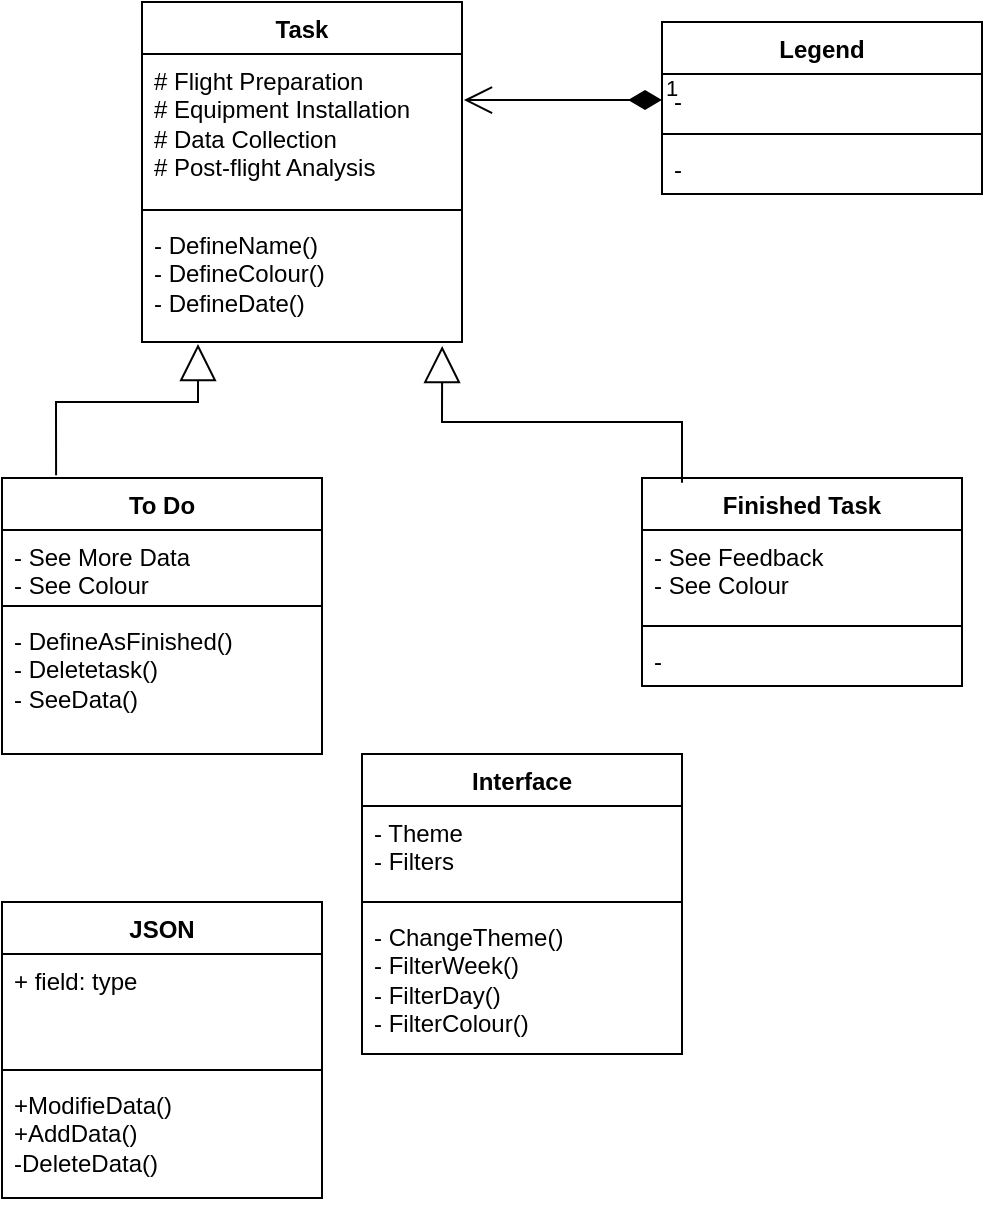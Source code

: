 <mxfile>
    <diagram id="0lHeeGnAVFp4kvdnAlzk" name="Page-1">
        <mxGraphModel dx="1078" dy="555" grid="1" gridSize="10" guides="1" tooltips="1" connect="1" arrows="1" fold="1" page="1" pageScale="1" pageWidth="827" pageHeight="1169" background="none" math="0" shadow="0">
            <root>
                <mxCell id="0"/>
                <mxCell id="1" parent="0"/>
                <mxCell id="uIRtdp_em9ZP-eKvbKKV-1" value="Task" style="swimlane;fontStyle=1;align=center;verticalAlign=top;childLayout=stackLayout;horizontal=1;startSize=26;horizontalStack=0;resizeParent=1;resizeParentMax=0;resizeLast=0;collapsible=1;marginBottom=0;whiteSpace=wrap;html=1;" parent="1" vertex="1">
                    <mxGeometry x="120" y="100" width="160" height="170" as="geometry"/>
                </mxCell>
                <mxCell id="uIRtdp_em9ZP-eKvbKKV-2" value="# Flight Preparation&lt;div&gt;# Equipment Installation&lt;/div&gt;&lt;div&gt;# Data Collection&lt;/div&gt;&lt;div&gt;# Post-flight Analysis&lt;/div&gt;" style="text;strokeColor=none;fillColor=none;align=left;verticalAlign=top;spacingLeft=4;spacingRight=4;overflow=hidden;rotatable=0;points=[[0,0.5],[1,0.5]];portConstraint=eastwest;whiteSpace=wrap;html=1;" parent="uIRtdp_em9ZP-eKvbKKV-1" vertex="1">
                    <mxGeometry y="26" width="160" height="74" as="geometry"/>
                </mxCell>
                <mxCell id="uIRtdp_em9ZP-eKvbKKV-3" value="" style="line;strokeWidth=1;fillColor=none;align=left;verticalAlign=middle;spacingTop=-1;spacingLeft=3;spacingRight=3;rotatable=0;labelPosition=right;points=[];portConstraint=eastwest;strokeColor=inherit;" parent="uIRtdp_em9ZP-eKvbKKV-1" vertex="1">
                    <mxGeometry y="100" width="160" height="8" as="geometry"/>
                </mxCell>
                <mxCell id="uIRtdp_em9ZP-eKvbKKV-4" value="- DefineName()&lt;div&gt;- DefineColour()&lt;/div&gt;&lt;div&gt;- DefineDate()&lt;/div&gt;" style="text;strokeColor=none;fillColor=none;align=left;verticalAlign=top;spacingLeft=4;spacingRight=4;overflow=hidden;rotatable=0;points=[[0,0.5],[1,0.5]];portConstraint=eastwest;whiteSpace=wrap;html=1;" parent="uIRtdp_em9ZP-eKvbKKV-1" vertex="1">
                    <mxGeometry y="108" width="160" height="62" as="geometry"/>
                </mxCell>
                <mxCell id="uIRtdp_em9ZP-eKvbKKV-9" value="To Do" style="swimlane;fontStyle=1;align=center;verticalAlign=top;childLayout=stackLayout;horizontal=1;startSize=26;horizontalStack=0;resizeParent=1;resizeParentMax=0;resizeLast=0;collapsible=1;marginBottom=0;whiteSpace=wrap;html=1;" parent="1" vertex="1">
                    <mxGeometry x="50" y="338" width="160" height="138" as="geometry">
                        <mxRectangle x="120" y="340" width="70" height="30" as="alternateBounds"/>
                    </mxGeometry>
                </mxCell>
                <mxCell id="uIRtdp_em9ZP-eKvbKKV-10" value="- See More Data&lt;div&gt;- See Colour&lt;/div&gt;" style="text;strokeColor=none;fillColor=none;align=left;verticalAlign=top;spacingLeft=4;spacingRight=4;overflow=hidden;rotatable=0;points=[[0,0.5],[1,0.5]];portConstraint=eastwest;whiteSpace=wrap;html=1;" parent="uIRtdp_em9ZP-eKvbKKV-9" vertex="1">
                    <mxGeometry y="26" width="160" height="34" as="geometry"/>
                </mxCell>
                <mxCell id="uIRtdp_em9ZP-eKvbKKV-11" value="" style="line;strokeWidth=1;fillColor=none;align=left;verticalAlign=middle;spacingTop=-1;spacingLeft=3;spacingRight=3;rotatable=0;labelPosition=right;points=[];portConstraint=eastwest;strokeColor=inherit;" parent="uIRtdp_em9ZP-eKvbKKV-9" vertex="1">
                    <mxGeometry y="60" width="160" height="8" as="geometry"/>
                </mxCell>
                <mxCell id="uIRtdp_em9ZP-eKvbKKV-12" value="- DefineAsFinished()&lt;div&gt;- Deletetask()&lt;/div&gt;&lt;div&gt;- SeeData()&lt;/div&gt;" style="text;strokeColor=none;fillColor=none;align=left;verticalAlign=top;spacingLeft=4;spacingRight=4;overflow=hidden;rotatable=0;points=[[0,0.5],[1,0.5]];portConstraint=eastwest;whiteSpace=wrap;html=1;" parent="uIRtdp_em9ZP-eKvbKKV-9" vertex="1">
                    <mxGeometry y="68" width="160" height="70" as="geometry"/>
                </mxCell>
                <mxCell id="uIRtdp_em9ZP-eKvbKKV-13" value="Finished Task" style="swimlane;fontStyle=1;align=center;verticalAlign=top;childLayout=stackLayout;horizontal=1;startSize=26;horizontalStack=0;resizeParent=1;resizeParentMax=0;resizeLast=0;collapsible=1;marginBottom=0;whiteSpace=wrap;html=1;" parent="1" vertex="1">
                    <mxGeometry x="370" y="338" width="160" height="104" as="geometry"/>
                </mxCell>
                <mxCell id="uIRtdp_em9ZP-eKvbKKV-14" value="- See Feedback&lt;div&gt;- See Colour&lt;/div&gt;" style="text;strokeColor=none;fillColor=none;align=left;verticalAlign=top;spacingLeft=4;spacingRight=4;overflow=hidden;rotatable=0;points=[[0,0.5],[1,0.5]];portConstraint=eastwest;whiteSpace=wrap;html=1;" parent="uIRtdp_em9ZP-eKvbKKV-13" vertex="1">
                    <mxGeometry y="26" width="160" height="44" as="geometry"/>
                </mxCell>
                <mxCell id="uIRtdp_em9ZP-eKvbKKV-15" value="" style="line;strokeWidth=1;fillColor=none;align=left;verticalAlign=middle;spacingTop=-1;spacingLeft=3;spacingRight=3;rotatable=0;labelPosition=right;points=[];portConstraint=eastwest;strokeColor=inherit;" parent="uIRtdp_em9ZP-eKvbKKV-13" vertex="1">
                    <mxGeometry y="70" width="160" height="8" as="geometry"/>
                </mxCell>
                <mxCell id="uIRtdp_em9ZP-eKvbKKV-16" value="-&amp;nbsp;" style="text;strokeColor=none;fillColor=none;align=left;verticalAlign=top;spacingLeft=4;spacingRight=4;overflow=hidden;rotatable=0;points=[[0,0.5],[1,0.5]];portConstraint=eastwest;whiteSpace=wrap;html=1;" parent="uIRtdp_em9ZP-eKvbKKV-13" vertex="1">
                    <mxGeometry y="78" width="160" height="26" as="geometry"/>
                </mxCell>
                <mxCell id="uIRtdp_em9ZP-eKvbKKV-27" value="" style="endArrow=block;endSize=16;endFill=0;html=1;rounded=0;exitX=0.169;exitY=-0.01;exitDx=0;exitDy=0;exitPerimeter=0;entryX=0.175;entryY=1.016;entryDx=0;entryDy=0;entryPerimeter=0;" parent="1" source="uIRtdp_em9ZP-eKvbKKV-9" target="uIRtdp_em9ZP-eKvbKKV-4" edge="1">
                    <mxGeometry width="160" relative="1" as="geometry">
                        <mxPoint x="330" y="240" as="sourcePoint"/>
                        <mxPoint x="490" y="240" as="targetPoint"/>
                        <Array as="points">
                            <mxPoint x="77" y="300"/>
                            <mxPoint x="148" y="300"/>
                        </Array>
                    </mxGeometry>
                </mxCell>
                <mxCell id="uIRtdp_em9ZP-eKvbKKV-28" value="" style="endArrow=block;endSize=16;endFill=0;html=1;rounded=0;exitX=0.125;exitY=0.023;exitDx=0;exitDy=0;exitPerimeter=0;entryX=0.938;entryY=1.032;entryDx=0;entryDy=0;entryPerimeter=0;" parent="1" source="uIRtdp_em9ZP-eKvbKKV-13" target="uIRtdp_em9ZP-eKvbKKV-4" edge="1">
                    <mxGeometry width="160" relative="1" as="geometry">
                        <mxPoint x="330" y="240" as="sourcePoint"/>
                        <mxPoint x="490" y="240" as="targetPoint"/>
                        <Array as="points">
                            <mxPoint x="390" y="310"/>
                            <mxPoint x="270" y="310"/>
                        </Array>
                    </mxGeometry>
                </mxCell>
                <mxCell id="uIRtdp_em9ZP-eKvbKKV-29" value="Legend" style="swimlane;fontStyle=1;align=center;verticalAlign=top;childLayout=stackLayout;horizontal=1;startSize=26;horizontalStack=0;resizeParent=1;resizeParentMax=0;resizeLast=0;collapsible=1;marginBottom=0;whiteSpace=wrap;html=1;" parent="1" vertex="1">
                    <mxGeometry x="380" y="110" width="160" height="86" as="geometry"/>
                </mxCell>
                <mxCell id="uIRtdp_em9ZP-eKvbKKV-30" value="-&amp;nbsp;" style="text;strokeColor=none;fillColor=none;align=left;verticalAlign=top;spacingLeft=4;spacingRight=4;overflow=hidden;rotatable=0;points=[[0,0.5],[1,0.5]];portConstraint=eastwest;whiteSpace=wrap;html=1;" parent="uIRtdp_em9ZP-eKvbKKV-29" vertex="1">
                    <mxGeometry y="26" width="160" height="26" as="geometry"/>
                </mxCell>
                <mxCell id="uIRtdp_em9ZP-eKvbKKV-31" value="" style="line;strokeWidth=1;fillColor=none;align=left;verticalAlign=middle;spacingTop=-1;spacingLeft=3;spacingRight=3;rotatable=0;labelPosition=right;points=[];portConstraint=eastwest;strokeColor=inherit;" parent="uIRtdp_em9ZP-eKvbKKV-29" vertex="1">
                    <mxGeometry y="52" width="160" height="8" as="geometry"/>
                </mxCell>
                <mxCell id="uIRtdp_em9ZP-eKvbKKV-32" value="-&amp;nbsp;" style="text;strokeColor=none;fillColor=none;align=left;verticalAlign=top;spacingLeft=4;spacingRight=4;overflow=hidden;rotatable=0;points=[[0,0.5],[1,0.5]];portConstraint=eastwest;whiteSpace=wrap;html=1;" parent="uIRtdp_em9ZP-eKvbKKV-29" vertex="1">
                    <mxGeometry y="60" width="160" height="26" as="geometry"/>
                </mxCell>
                <mxCell id="uIRtdp_em9ZP-eKvbKKV-33" value="1" style="endArrow=open;html=1;endSize=12;startArrow=diamondThin;startSize=14;startFill=1;edgeStyle=orthogonalEdgeStyle;align=left;verticalAlign=bottom;rounded=0;entryX=1.006;entryY=0.311;entryDx=0;entryDy=0;entryPerimeter=0;exitX=0;exitY=0.5;exitDx=0;exitDy=0;" parent="1" source="uIRtdp_em9ZP-eKvbKKV-30" target="uIRtdp_em9ZP-eKvbKKV-2" edge="1">
                    <mxGeometry x="-1" y="3" relative="1" as="geometry">
                        <mxPoint x="300" y="240" as="sourcePoint"/>
                        <mxPoint x="460" y="240" as="targetPoint"/>
                    </mxGeometry>
                </mxCell>
                <mxCell id="jyHXWvErBnbAjHFtULRO-1" value="JSON" style="swimlane;fontStyle=1;align=center;verticalAlign=top;childLayout=stackLayout;horizontal=1;startSize=26;horizontalStack=0;resizeParent=1;resizeParentMax=0;resizeLast=0;collapsible=1;marginBottom=0;whiteSpace=wrap;html=1;" parent="1" vertex="1">
                    <mxGeometry x="50" y="550" width="160" height="148" as="geometry"/>
                </mxCell>
                <mxCell id="jyHXWvErBnbAjHFtULRO-2" value="+ field: type" style="text;strokeColor=none;fillColor=none;align=left;verticalAlign=top;spacingLeft=4;spacingRight=4;overflow=hidden;rotatable=0;points=[[0,0.5],[1,0.5]];portConstraint=eastwest;whiteSpace=wrap;html=1;" parent="jyHXWvErBnbAjHFtULRO-1" vertex="1">
                    <mxGeometry y="26" width="160" height="54" as="geometry"/>
                </mxCell>
                <mxCell id="jyHXWvErBnbAjHFtULRO-3" value="" style="line;strokeWidth=1;fillColor=none;align=left;verticalAlign=middle;spacingTop=-1;spacingLeft=3;spacingRight=3;rotatable=0;labelPosition=right;points=[];portConstraint=eastwest;strokeColor=inherit;" parent="jyHXWvErBnbAjHFtULRO-1" vertex="1">
                    <mxGeometry y="80" width="160" height="8" as="geometry"/>
                </mxCell>
                <mxCell id="jyHXWvErBnbAjHFtULRO-4" value="+ModifieData()&lt;div&gt;+AddData()&lt;/div&gt;&lt;div&gt;-DeleteData()&lt;/div&gt;" style="text;strokeColor=none;fillColor=none;align=left;verticalAlign=top;spacingLeft=4;spacingRight=4;overflow=hidden;rotatable=0;points=[[0,0.5],[1,0.5]];portConstraint=eastwest;whiteSpace=wrap;html=1;" parent="jyHXWvErBnbAjHFtULRO-1" vertex="1">
                    <mxGeometry y="88" width="160" height="60" as="geometry"/>
                </mxCell>
                <mxCell id="jyHXWvErBnbAjHFtULRO-5" value="Interface" style="swimlane;fontStyle=1;align=center;verticalAlign=top;childLayout=stackLayout;horizontal=1;startSize=26;horizontalStack=0;resizeParent=1;resizeParentMax=0;resizeLast=0;collapsible=1;marginBottom=0;whiteSpace=wrap;html=1;" parent="1" vertex="1">
                    <mxGeometry x="230" y="476" width="160" height="150" as="geometry"/>
                </mxCell>
                <mxCell id="jyHXWvErBnbAjHFtULRO-6" value="- Theme&lt;div&gt;- Filters&lt;/div&gt;" style="text;strokeColor=none;fillColor=none;align=left;verticalAlign=top;spacingLeft=4;spacingRight=4;overflow=hidden;rotatable=0;points=[[0,0.5],[1,0.5]];portConstraint=eastwest;whiteSpace=wrap;html=1;" parent="jyHXWvErBnbAjHFtULRO-5" vertex="1">
                    <mxGeometry y="26" width="160" height="44" as="geometry"/>
                </mxCell>
                <mxCell id="jyHXWvErBnbAjHFtULRO-7" value="" style="line;strokeWidth=1;fillColor=none;align=left;verticalAlign=middle;spacingTop=-1;spacingLeft=3;spacingRight=3;rotatable=0;labelPosition=right;points=[];portConstraint=eastwest;strokeColor=inherit;" parent="jyHXWvErBnbAjHFtULRO-5" vertex="1">
                    <mxGeometry y="70" width="160" height="8" as="geometry"/>
                </mxCell>
                <mxCell id="jyHXWvErBnbAjHFtULRO-8" value="- ChangeTheme()&lt;div&gt;- FilterWeek()&lt;/div&gt;&lt;div&gt;- FilterDay()&lt;/div&gt;&lt;div&gt;- FilterColour()&lt;/div&gt;" style="text;strokeColor=none;fillColor=none;align=left;verticalAlign=top;spacingLeft=4;spacingRight=4;overflow=hidden;rotatable=0;points=[[0,0.5],[1,0.5]];portConstraint=eastwest;whiteSpace=wrap;html=1;" parent="jyHXWvErBnbAjHFtULRO-5" vertex="1">
                    <mxGeometry y="78" width="160" height="72" as="geometry"/>
                </mxCell>
            </root>
        </mxGraphModel>
    </diagram>
</mxfile>